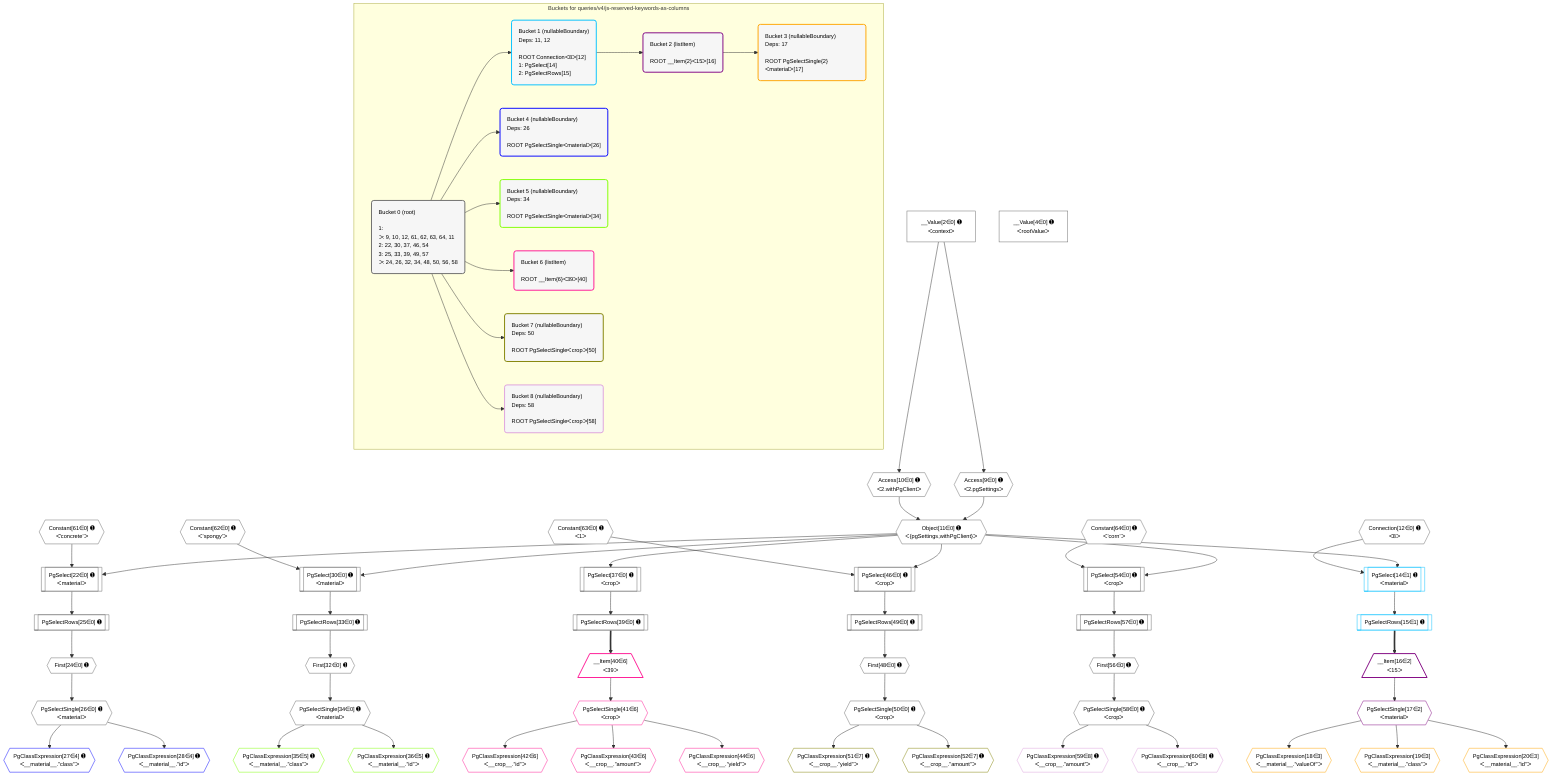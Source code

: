 %%{init: {'themeVariables': { 'fontSize': '12px'}}}%%
graph TD
    classDef path fill:#eee,stroke:#000,color:#000
    classDef plan fill:#fff,stroke-width:1px,color:#000
    classDef itemplan fill:#fff,stroke-width:2px,color:#000
    classDef unbatchedplan fill:#dff,stroke-width:1px,color:#000
    classDef sideeffectplan fill:#fcc,stroke-width:2px,color:#000
    classDef bucket fill:#f6f6f6,color:#000,stroke-width:2px,text-align:left


    %% plan dependencies
    Object11{{"Object[11∈0] ➊<br />ᐸ{pgSettings,withPgClient}ᐳ"}}:::plan
    Access9{{"Access[9∈0] ➊<br />ᐸ2.pgSettingsᐳ"}}:::plan
    Access10{{"Access[10∈0] ➊<br />ᐸ2.withPgClientᐳ"}}:::plan
    Access9 & Access10 --> Object11
    PgSelect22[["PgSelect[22∈0] ➊<br />ᐸmaterialᐳ"]]:::plan
    Constant61{{"Constant[61∈0] ➊<br />ᐸ'concrete'ᐳ"}}:::plan
    Object11 & Constant61 --> PgSelect22
    PgSelect30[["PgSelect[30∈0] ➊<br />ᐸmaterialᐳ"]]:::plan
    Constant62{{"Constant[62∈0] ➊<br />ᐸ'spongy'ᐳ"}}:::plan
    Object11 & Constant62 --> PgSelect30
    PgSelect46[["PgSelect[46∈0] ➊<br />ᐸcropᐳ"]]:::plan
    Constant63{{"Constant[63∈0] ➊<br />ᐸ1ᐳ"}}:::plan
    Object11 & Constant63 --> PgSelect46
    PgSelect54[["PgSelect[54∈0] ➊<br />ᐸcropᐳ"]]:::plan
    Constant64{{"Constant[64∈0] ➊<br />ᐸ'corn'ᐳ"}}:::plan
    Object11 & Constant64 --> PgSelect54
    __Value2["__Value[2∈0] ➊<br />ᐸcontextᐳ"]:::plan
    __Value2 --> Access9
    __Value2 --> Access10
    First24{{"First[24∈0] ➊"}}:::plan
    PgSelectRows25[["PgSelectRows[25∈0] ➊"]]:::plan
    PgSelectRows25 --> First24
    PgSelect22 --> PgSelectRows25
    PgSelectSingle26{{"PgSelectSingle[26∈0] ➊<br />ᐸmaterialᐳ"}}:::plan
    First24 --> PgSelectSingle26
    First32{{"First[32∈0] ➊"}}:::plan
    PgSelectRows33[["PgSelectRows[33∈0] ➊"]]:::plan
    PgSelectRows33 --> First32
    PgSelect30 --> PgSelectRows33
    PgSelectSingle34{{"PgSelectSingle[34∈0] ➊<br />ᐸmaterialᐳ"}}:::plan
    First32 --> PgSelectSingle34
    PgSelect37[["PgSelect[37∈0] ➊<br />ᐸcropᐳ"]]:::plan
    Object11 --> PgSelect37
    PgSelectRows39[["PgSelectRows[39∈0] ➊"]]:::plan
    PgSelect37 --> PgSelectRows39
    First48{{"First[48∈0] ➊"}}:::plan
    PgSelectRows49[["PgSelectRows[49∈0] ➊"]]:::plan
    PgSelectRows49 --> First48
    PgSelect46 --> PgSelectRows49
    PgSelectSingle50{{"PgSelectSingle[50∈0] ➊<br />ᐸcropᐳ"}}:::plan
    First48 --> PgSelectSingle50
    First56{{"First[56∈0] ➊"}}:::plan
    PgSelectRows57[["PgSelectRows[57∈0] ➊"]]:::plan
    PgSelectRows57 --> First56
    PgSelect54 --> PgSelectRows57
    PgSelectSingle58{{"PgSelectSingle[58∈0] ➊<br />ᐸcropᐳ"}}:::plan
    First56 --> PgSelectSingle58
    __Value4["__Value[4∈0] ➊<br />ᐸrootValueᐳ"]:::plan
    Connection12{{"Connection[12∈0] ➊<br />ᐸ8ᐳ"}}:::plan
    PgSelect14[["PgSelect[14∈1] ➊<br />ᐸmaterialᐳ"]]:::plan
    Object11 & Connection12 --> PgSelect14
    PgSelectRows15[["PgSelectRows[15∈1] ➊"]]:::plan
    PgSelect14 --> PgSelectRows15
    __Item16[/"__Item[16∈2]<br />ᐸ15ᐳ"\]:::itemplan
    PgSelectRows15 ==> __Item16
    PgSelectSingle17{{"PgSelectSingle[17∈2]<br />ᐸmaterialᐳ"}}:::plan
    __Item16 --> PgSelectSingle17
    PgClassExpression18{{"PgClassExpression[18∈3]<br />ᐸ__material__.”valueOf”ᐳ"}}:::plan
    PgSelectSingle17 --> PgClassExpression18
    PgClassExpression19{{"PgClassExpression[19∈3]<br />ᐸ__material__.”class”ᐳ"}}:::plan
    PgSelectSingle17 --> PgClassExpression19
    PgClassExpression20{{"PgClassExpression[20∈3]<br />ᐸ__material__.”id”ᐳ"}}:::plan
    PgSelectSingle17 --> PgClassExpression20
    PgClassExpression27{{"PgClassExpression[27∈4] ➊<br />ᐸ__material__.”class”ᐳ"}}:::plan
    PgSelectSingle26 --> PgClassExpression27
    PgClassExpression28{{"PgClassExpression[28∈4] ➊<br />ᐸ__material__.”id”ᐳ"}}:::plan
    PgSelectSingle26 --> PgClassExpression28
    PgClassExpression35{{"PgClassExpression[35∈5] ➊<br />ᐸ__material__.”class”ᐳ"}}:::plan
    PgSelectSingle34 --> PgClassExpression35
    PgClassExpression36{{"PgClassExpression[36∈5] ➊<br />ᐸ__material__.”id”ᐳ"}}:::plan
    PgSelectSingle34 --> PgClassExpression36
    __Item40[/"__Item[40∈6]<br />ᐸ39ᐳ"\]:::itemplan
    PgSelectRows39 ==> __Item40
    PgSelectSingle41{{"PgSelectSingle[41∈6]<br />ᐸcropᐳ"}}:::plan
    __Item40 --> PgSelectSingle41
    PgClassExpression42{{"PgClassExpression[42∈6]<br />ᐸ__crop__.”id”ᐳ"}}:::plan
    PgSelectSingle41 --> PgClassExpression42
    PgClassExpression43{{"PgClassExpression[43∈6]<br />ᐸ__crop__.”amount”ᐳ"}}:::plan
    PgSelectSingle41 --> PgClassExpression43
    PgClassExpression44{{"PgClassExpression[44∈6]<br />ᐸ__crop__.”yield”ᐳ"}}:::plan
    PgSelectSingle41 --> PgClassExpression44
    PgClassExpression51{{"PgClassExpression[51∈7] ➊<br />ᐸ__crop__.”yield”ᐳ"}}:::plan
    PgSelectSingle50 --> PgClassExpression51
    PgClassExpression52{{"PgClassExpression[52∈7] ➊<br />ᐸ__crop__.”amount”ᐳ"}}:::plan
    PgSelectSingle50 --> PgClassExpression52
    PgClassExpression59{{"PgClassExpression[59∈8] ➊<br />ᐸ__crop__.”amount”ᐳ"}}:::plan
    PgSelectSingle58 --> PgClassExpression59
    PgClassExpression60{{"PgClassExpression[60∈8] ➊<br />ᐸ__crop__.”id”ᐳ"}}:::plan
    PgSelectSingle58 --> PgClassExpression60

    %% define steps

    subgraph "Buckets for queries/v4/js-reserved-keywords-as-columns"
    Bucket0("Bucket 0 (root)<br /><br />1: <br />ᐳ: 9, 10, 12, 61, 62, 63, 64, 11<br />2: 22, 30, 37, 46, 54<br />3: 25, 33, 39, 49, 57<br />ᐳ: 24, 26, 32, 34, 48, 50, 56, 58"):::bucket
    classDef bucket0 stroke:#696969
    class Bucket0,__Value2,__Value4,Access9,Access10,Object11,Connection12,PgSelect22,First24,PgSelectRows25,PgSelectSingle26,PgSelect30,First32,PgSelectRows33,PgSelectSingle34,PgSelect37,PgSelectRows39,PgSelect46,First48,PgSelectRows49,PgSelectSingle50,PgSelect54,First56,PgSelectRows57,PgSelectSingle58,Constant61,Constant62,Constant63,Constant64 bucket0
    Bucket1("Bucket 1 (nullableBoundary)<br />Deps: 11, 12<br /><br />ROOT Connectionᐸ8ᐳ[12]<br />1: PgSelect[14]<br />2: PgSelectRows[15]"):::bucket
    classDef bucket1 stroke:#00bfff
    class Bucket1,PgSelect14,PgSelectRows15 bucket1
    Bucket2("Bucket 2 (listItem)<br /><br />ROOT __Item{2}ᐸ15ᐳ[16]"):::bucket
    classDef bucket2 stroke:#7f007f
    class Bucket2,__Item16,PgSelectSingle17 bucket2
    Bucket3("Bucket 3 (nullableBoundary)<br />Deps: 17<br /><br />ROOT PgSelectSingle{2}ᐸmaterialᐳ[17]"):::bucket
    classDef bucket3 stroke:#ffa500
    class Bucket3,PgClassExpression18,PgClassExpression19,PgClassExpression20 bucket3
    Bucket4("Bucket 4 (nullableBoundary)<br />Deps: 26<br /><br />ROOT PgSelectSingleᐸmaterialᐳ[26]"):::bucket
    classDef bucket4 stroke:#0000ff
    class Bucket4,PgClassExpression27,PgClassExpression28 bucket4
    Bucket5("Bucket 5 (nullableBoundary)<br />Deps: 34<br /><br />ROOT PgSelectSingleᐸmaterialᐳ[34]"):::bucket
    classDef bucket5 stroke:#7fff00
    class Bucket5,PgClassExpression35,PgClassExpression36 bucket5
    Bucket6("Bucket 6 (listItem)<br /><br />ROOT __Item{6}ᐸ39ᐳ[40]"):::bucket
    classDef bucket6 stroke:#ff1493
    class Bucket6,__Item40,PgSelectSingle41,PgClassExpression42,PgClassExpression43,PgClassExpression44 bucket6
    Bucket7("Bucket 7 (nullableBoundary)<br />Deps: 50<br /><br />ROOT PgSelectSingleᐸcropᐳ[50]"):::bucket
    classDef bucket7 stroke:#808000
    class Bucket7,PgClassExpression51,PgClassExpression52 bucket7
    Bucket8("Bucket 8 (nullableBoundary)<br />Deps: 58<br /><br />ROOT PgSelectSingleᐸcropᐳ[58]"):::bucket
    classDef bucket8 stroke:#dda0dd
    class Bucket8,PgClassExpression59,PgClassExpression60 bucket8
    Bucket0 --> Bucket1 & Bucket4 & Bucket5 & Bucket6 & Bucket7 & Bucket8
    Bucket1 --> Bucket2
    Bucket2 --> Bucket3
    end